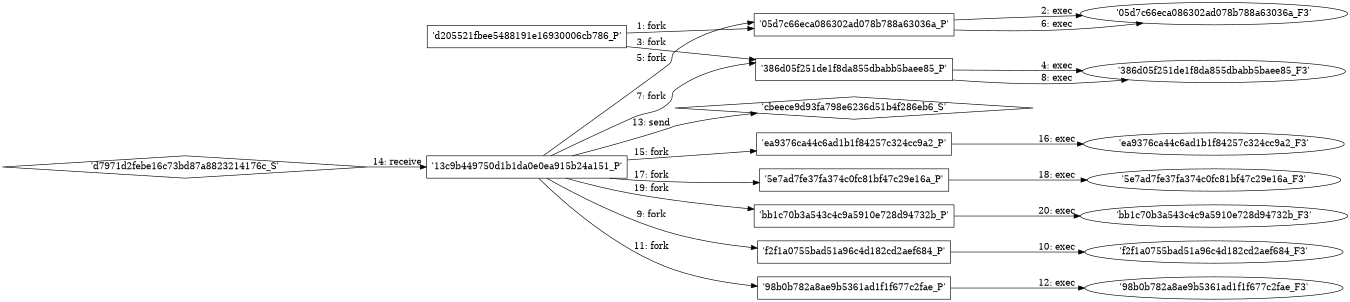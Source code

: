 digraph "D:\Learning\Paper\apt\基于CTI的攻击预警\Dataset\攻击图\ASGfromALLCTI\Vulnerability Spotlight Multiple vulnerabilities in Sierra Wireless AirLink ES450.dot" {
rankdir="LR"
size="9"
fixedsize="false"
splines="true"
nodesep=0.3
ranksep=0
fontsize=10
overlap="scalexy"
engine= "neato"
	"'d205521fbee5488191e16930006cb786_P'" [node_type=Process shape=box]
	"'05d7c66eca086302ad078b788a63036a_P'" [node_type=Process shape=box]
	"'d205521fbee5488191e16930006cb786_P'" -> "'05d7c66eca086302ad078b788a63036a_P'" [label="1: fork"]
	"'05d7c66eca086302ad078b788a63036a_P'" [node_type=Process shape=box]
	"'05d7c66eca086302ad078b788a63036a_F3'" [node_type=File shape=ellipse]
	"'05d7c66eca086302ad078b788a63036a_P'" -> "'05d7c66eca086302ad078b788a63036a_F3'" [label="2: exec"]
	"'d205521fbee5488191e16930006cb786_P'" [node_type=Process shape=box]
	"'386d05f251de1f8da855dbabb5baee85_P'" [node_type=Process shape=box]
	"'d205521fbee5488191e16930006cb786_P'" -> "'386d05f251de1f8da855dbabb5baee85_P'" [label="3: fork"]
	"'386d05f251de1f8da855dbabb5baee85_P'" [node_type=Process shape=box]
	"'386d05f251de1f8da855dbabb5baee85_F3'" [node_type=File shape=ellipse]
	"'386d05f251de1f8da855dbabb5baee85_P'" -> "'386d05f251de1f8da855dbabb5baee85_F3'" [label="4: exec"]
	"'13c9b449750d1b1da0e0ea915b24a151_P'" [node_type=Process shape=box]
	"'05d7c66eca086302ad078b788a63036a_P'" [node_type=Process shape=box]
	"'13c9b449750d1b1da0e0ea915b24a151_P'" -> "'05d7c66eca086302ad078b788a63036a_P'" [label="5: fork"]
	"'05d7c66eca086302ad078b788a63036a_P'" [node_type=Process shape=box]
	"'05d7c66eca086302ad078b788a63036a_F3'" [node_type=File shape=ellipse]
	"'05d7c66eca086302ad078b788a63036a_P'" -> "'05d7c66eca086302ad078b788a63036a_F3'" [label="6: exec"]
	"'13c9b449750d1b1da0e0ea915b24a151_P'" [node_type=Process shape=box]
	"'386d05f251de1f8da855dbabb5baee85_P'" [node_type=Process shape=box]
	"'13c9b449750d1b1da0e0ea915b24a151_P'" -> "'386d05f251de1f8da855dbabb5baee85_P'" [label="7: fork"]
	"'386d05f251de1f8da855dbabb5baee85_P'" [node_type=Process shape=box]
	"'386d05f251de1f8da855dbabb5baee85_F3'" [node_type=File shape=ellipse]
	"'386d05f251de1f8da855dbabb5baee85_P'" -> "'386d05f251de1f8da855dbabb5baee85_F3'" [label="8: exec"]
	"'13c9b449750d1b1da0e0ea915b24a151_P'" [node_type=Process shape=box]
	"'f2f1a0755bad51a96c4d182cd2aef684_P'" [node_type=Process shape=box]
	"'13c9b449750d1b1da0e0ea915b24a151_P'" -> "'f2f1a0755bad51a96c4d182cd2aef684_P'" [label="9: fork"]
	"'f2f1a0755bad51a96c4d182cd2aef684_P'" [node_type=Process shape=box]
	"'f2f1a0755bad51a96c4d182cd2aef684_F3'" [node_type=File shape=ellipse]
	"'f2f1a0755bad51a96c4d182cd2aef684_P'" -> "'f2f1a0755bad51a96c4d182cd2aef684_F3'" [label="10: exec"]
	"'13c9b449750d1b1da0e0ea915b24a151_P'" [node_type=Process shape=box]
	"'98b0b782a8ae9b5361ad1f1f677c2fae_P'" [node_type=Process shape=box]
	"'13c9b449750d1b1da0e0ea915b24a151_P'" -> "'98b0b782a8ae9b5361ad1f1f677c2fae_P'" [label="11: fork"]
	"'98b0b782a8ae9b5361ad1f1f677c2fae_P'" [node_type=Process shape=box]
	"'98b0b782a8ae9b5361ad1f1f677c2fae_F3'" [node_type=File shape=ellipse]
	"'98b0b782a8ae9b5361ad1f1f677c2fae_P'" -> "'98b0b782a8ae9b5361ad1f1f677c2fae_F3'" [label="12: exec"]
	"'cbeece9d93fa798e6236d51b4f286eb6_S'" [node_type=Socket shape=diamond]
	"'13c9b449750d1b1da0e0ea915b24a151_P'" [node_type=Process shape=box]
	"'13c9b449750d1b1da0e0ea915b24a151_P'" -> "'cbeece9d93fa798e6236d51b4f286eb6_S'" [label="13: send"]
	"'13c9b449750d1b1da0e0ea915b24a151_P'" [node_type=Process shape=box]
	"'d7971d2febe16c73bd87a8823214176c_S'" [node_type=Socket shape=diamond]
	"'d7971d2febe16c73bd87a8823214176c_S'" -> "'13c9b449750d1b1da0e0ea915b24a151_P'" [label="14: receive"]
	"'13c9b449750d1b1da0e0ea915b24a151_P'" [node_type=Process shape=box]
	"'ea9376ca44c6ad1b1f84257c324cc9a2_P'" [node_type=Process shape=box]
	"'13c9b449750d1b1da0e0ea915b24a151_P'" -> "'ea9376ca44c6ad1b1f84257c324cc9a2_P'" [label="15: fork"]
	"'ea9376ca44c6ad1b1f84257c324cc9a2_P'" [node_type=Process shape=box]
	"'ea9376ca44c6ad1b1f84257c324cc9a2_F3'" [node_type=File shape=ellipse]
	"'ea9376ca44c6ad1b1f84257c324cc9a2_P'" -> "'ea9376ca44c6ad1b1f84257c324cc9a2_F3'" [label="16: exec"]
	"'13c9b449750d1b1da0e0ea915b24a151_P'" [node_type=Process shape=box]
	"'5e7ad7fe37fa374c0fc81bf47c29e16a_P'" [node_type=Process shape=box]
	"'13c9b449750d1b1da0e0ea915b24a151_P'" -> "'5e7ad7fe37fa374c0fc81bf47c29e16a_P'" [label="17: fork"]
	"'5e7ad7fe37fa374c0fc81bf47c29e16a_P'" [node_type=Process shape=box]
	"'5e7ad7fe37fa374c0fc81bf47c29e16a_F3'" [node_type=File shape=ellipse]
	"'5e7ad7fe37fa374c0fc81bf47c29e16a_P'" -> "'5e7ad7fe37fa374c0fc81bf47c29e16a_F3'" [label="18: exec"]
	"'13c9b449750d1b1da0e0ea915b24a151_P'" [node_type=Process shape=box]
	"'bb1c70b3a543c4c9a5910e728d94732b_P'" [node_type=Process shape=box]
	"'13c9b449750d1b1da0e0ea915b24a151_P'" -> "'bb1c70b3a543c4c9a5910e728d94732b_P'" [label="19: fork"]
	"'bb1c70b3a543c4c9a5910e728d94732b_P'" [node_type=Process shape=box]
	"'bb1c70b3a543c4c9a5910e728d94732b_F3'" [node_type=File shape=ellipse]
	"'bb1c70b3a543c4c9a5910e728d94732b_P'" -> "'bb1c70b3a543c4c9a5910e728d94732b_F3'" [label="20: exec"]
}
